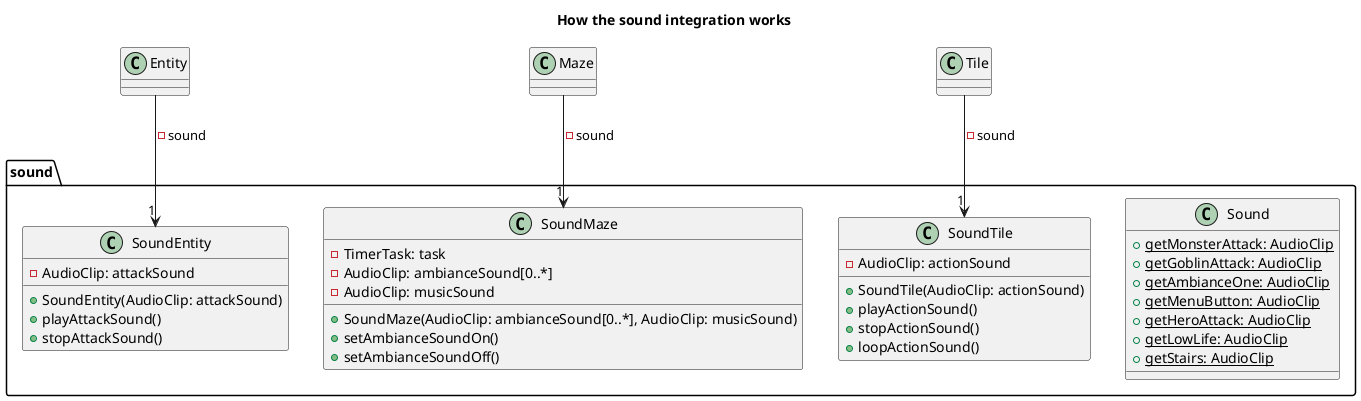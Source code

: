 @startuml

title How the sound integration works

package sound{

    class Sound{
        + {static} getMonsterAttack: AudioClip
        + {static} getGoblinAttack: AudioClip
        + {static} getAmbianceOne: AudioClip
        + {static} getMenuButton: AudioClip
        + {static} getHeroAttack: AudioClip
        + {static} getLowLife: AudioClip
        + {static} getStairs: AudioClip
    }

    class SoundEntity{
        - AudioClip: attackSound

        + SoundEntity(AudioClip: attackSound)
        + playAttackSound()
        + stopAttackSound()
    }


    class SoundTile{
        - AudioClip: actionSound

        + SoundTile(AudioClip: actionSound)
        + playActionSound()
        + stopActionSound()
        + loopActionSound()
    }

    class SoundMaze{
        - TimerTask: task
        - AudioClip: ambianceSound[0..*]
        - AudioClip: musicSound

        + SoundMaze(AudioClip: ambianceSound[0..*], AudioClip: musicSound)
        + setAmbianceSoundOn()
        + setAmbianceSoundOff()
    }
}


class Entity{

}

class Maze{

}

class Tile{

}

Entity --> "1" SoundEntity: -sound
Tile --> "1" SoundTile: -sound
Maze --> "1" SoundMaze: -sound

@enduml